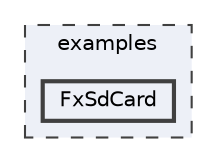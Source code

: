digraph "/home/runner/work/FastLED/FastLED/examples/FxSdCard"
{
 // INTERACTIVE_SVG=YES
 // LATEX_PDF_SIZE
  bgcolor="transparent";
  edge [fontname=Helvetica,fontsize=10,labelfontname=Helvetica,labelfontsize=10];
  node [fontname=Helvetica,fontsize=10,shape=box,height=0.2,width=0.4];
  compound=true
  subgraph clusterdir_d28a4824dc47e487b107a5db32ef43c4 {
    graph [ bgcolor="#edf0f7", pencolor="grey25", label="examples", fontname=Helvetica,fontsize=10 style="filled,dashed", URL="dir_d28a4824dc47e487b107a5db32ef43c4.html",tooltip=""]
  dir_c35e3ac77356cdc3fc8e34259008fe74 [label="FxSdCard", fillcolor="#edf0f7", color="grey25", style="filled,bold", URL="dir_c35e3ac77356cdc3fc8e34259008fe74.html",tooltip=""];
  }
}
